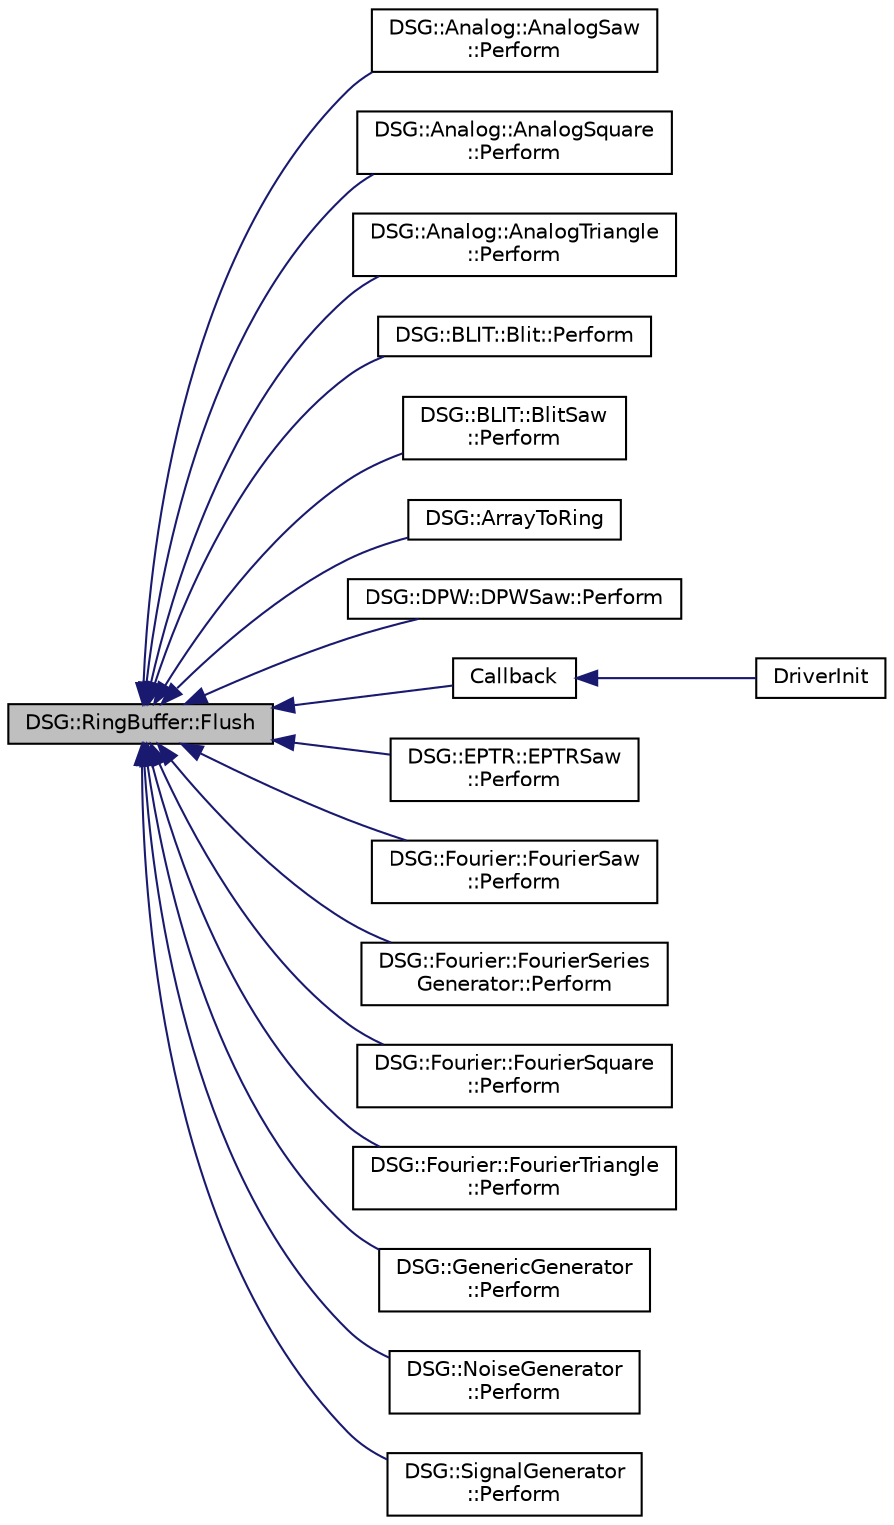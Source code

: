 digraph "DSG::RingBuffer::Flush"
{
  edge [fontname="Helvetica",fontsize="10",labelfontname="Helvetica",labelfontsize="10"];
  node [fontname="Helvetica",fontsize="10",shape=record];
  rankdir="LR";
  Node1 [label="DSG::RingBuffer::Flush",height=0.2,width=0.4,color="black", fillcolor="grey75", style="filled", fontcolor="black"];
  Node1 -> Node2 [dir="back",color="midnightblue",fontsize="10",style="solid",fontname="Helvetica"];
  Node2 [label="DSG::Analog::AnalogSaw\l::Perform",height=0.2,width=0.4,color="black", fillcolor="white", style="filled",URL="$class_d_s_g_1_1_analog_1_1_analog_saw.html#a38f091059d924c9141fee3e27522e7e1"];
  Node1 -> Node3 [dir="back",color="midnightblue",fontsize="10",style="solid",fontname="Helvetica"];
  Node3 [label="DSG::Analog::AnalogSquare\l::Perform",height=0.2,width=0.4,color="black", fillcolor="white", style="filled",URL="$class_d_s_g_1_1_analog_1_1_analog_square.html#af4d41d5894ae02e920c61e06cf041c60"];
  Node1 -> Node4 [dir="back",color="midnightblue",fontsize="10",style="solid",fontname="Helvetica"];
  Node4 [label="DSG::Analog::AnalogTriangle\l::Perform",height=0.2,width=0.4,color="black", fillcolor="white", style="filled",URL="$class_d_s_g_1_1_analog_1_1_analog_triangle.html#a568c994e0f83f6a01d813357259a8f37"];
  Node1 -> Node5 [dir="back",color="midnightblue",fontsize="10",style="solid",fontname="Helvetica"];
  Node5 [label="DSG::BLIT::Blit::Perform",height=0.2,width=0.4,color="black", fillcolor="white", style="filled",URL="$class_d_s_g_1_1_b_l_i_t_1_1_blit.html#aab7c67ff8f059c8367ba316cf8cd5436"];
  Node1 -> Node6 [dir="back",color="midnightblue",fontsize="10",style="solid",fontname="Helvetica"];
  Node6 [label="DSG::BLIT::BlitSaw\l::Perform",height=0.2,width=0.4,color="black", fillcolor="white", style="filled",URL="$class_d_s_g_1_1_b_l_i_t_1_1_blit_saw.html#ad2edba8ed83558e76afed6ec1d5cf4d6"];
  Node1 -> Node7 [dir="back",color="midnightblue",fontsize="10",style="solid",fontname="Helvetica"];
  Node7 [label="DSG::ArrayToRing",height=0.2,width=0.4,color="black", fillcolor="white", style="filled",URL="$namespace_d_s_g.html#a608643638b3a678c17b14c406d7edc85",tooltip="DSG::ArrayToRing - Move array data to a Ring Buffer. "];
  Node1 -> Node8 [dir="back",color="midnightblue",fontsize="10",style="solid",fontname="Helvetica"];
  Node8 [label="DSG::DPW::DPWSaw::Perform",height=0.2,width=0.4,color="black", fillcolor="white", style="filled",URL="$class_d_s_g_1_1_d_p_w_1_1_d_p_w_saw.html#a03548019c5ec057f5980a4bd99a0d3f0"];
  Node1 -> Node9 [dir="back",color="midnightblue",fontsize="10",style="solid",fontname="Helvetica"];
  Node9 [label="Callback",height=0.2,width=0.4,color="black", fillcolor="white", style="filled",URL="$_driver_8h.html#a110986770da2cd49dcf3789f8cc09c28"];
  Node9 -> Node10 [dir="back",color="midnightblue",fontsize="10",style="solid",fontname="Helvetica"];
  Node10 [label="DriverInit",height=0.2,width=0.4,color="black", fillcolor="white", style="filled",URL="$_driver_8h.html#a70105fa3a575041357534257c1bd91a7"];
  Node1 -> Node11 [dir="back",color="midnightblue",fontsize="10",style="solid",fontname="Helvetica"];
  Node11 [label="DSG::EPTR::EPTRSaw\l::Perform",height=0.2,width=0.4,color="black", fillcolor="white", style="filled",URL="$class_d_s_g_1_1_e_p_t_r_1_1_e_p_t_r_saw.html#a9dbefaeeb74e30e722bb5d8ea767cdca"];
  Node1 -> Node12 [dir="back",color="midnightblue",fontsize="10",style="solid",fontname="Helvetica"];
  Node12 [label="DSG::Fourier::FourierSaw\l::Perform",height=0.2,width=0.4,color="black", fillcolor="white", style="filled",URL="$class_d_s_g_1_1_fourier_1_1_fourier_saw.html#ac890d9f0af523b63b96b07e6696a32b7"];
  Node1 -> Node13 [dir="back",color="midnightblue",fontsize="10",style="solid",fontname="Helvetica"];
  Node13 [label="DSG::Fourier::FourierSeries\lGenerator::Perform",height=0.2,width=0.4,color="black", fillcolor="white", style="filled",URL="$class_d_s_g_1_1_fourier_1_1_fourier_series_generator.html#adce79a239104570f8a6565e708fb70a7"];
  Node1 -> Node14 [dir="back",color="midnightblue",fontsize="10",style="solid",fontname="Helvetica"];
  Node14 [label="DSG::Fourier::FourierSquare\l::Perform",height=0.2,width=0.4,color="black", fillcolor="white", style="filled",URL="$class_d_s_g_1_1_fourier_1_1_fourier_square.html#a46028a3615f26876f9c613f983141362"];
  Node1 -> Node15 [dir="back",color="midnightblue",fontsize="10",style="solid",fontname="Helvetica"];
  Node15 [label="DSG::Fourier::FourierTriangle\l::Perform",height=0.2,width=0.4,color="black", fillcolor="white", style="filled",URL="$class_d_s_g_1_1_fourier_1_1_fourier_triangle.html#a27b082e69cc7d70223dd3fbc552ba5bc"];
  Node1 -> Node16 [dir="back",color="midnightblue",fontsize="10",style="solid",fontname="Helvetica"];
  Node16 [label="DSG::GenericGenerator\l::Perform",height=0.2,width=0.4,color="black", fillcolor="white", style="filled",URL="$class_d_s_g_1_1_generic_generator.html#a886544537d2f77243ec42dad9f124a8d"];
  Node1 -> Node17 [dir="back",color="midnightblue",fontsize="10",style="solid",fontname="Helvetica"];
  Node17 [label="DSG::NoiseGenerator\l::Perform",height=0.2,width=0.4,color="black", fillcolor="white", style="filled",URL="$class_d_s_g_1_1_noise_generator.html#aee0a20c0a436c02f122a0f78664e99ec"];
  Node1 -> Node18 [dir="back",color="midnightblue",fontsize="10",style="solid",fontname="Helvetica"];
  Node18 [label="DSG::SignalGenerator\l::Perform",height=0.2,width=0.4,color="black", fillcolor="white", style="filled",URL="$class_d_s_g_1_1_signal_generator.html#ab050f80e84e6c8b3e354b56930d6a02b"];
}
